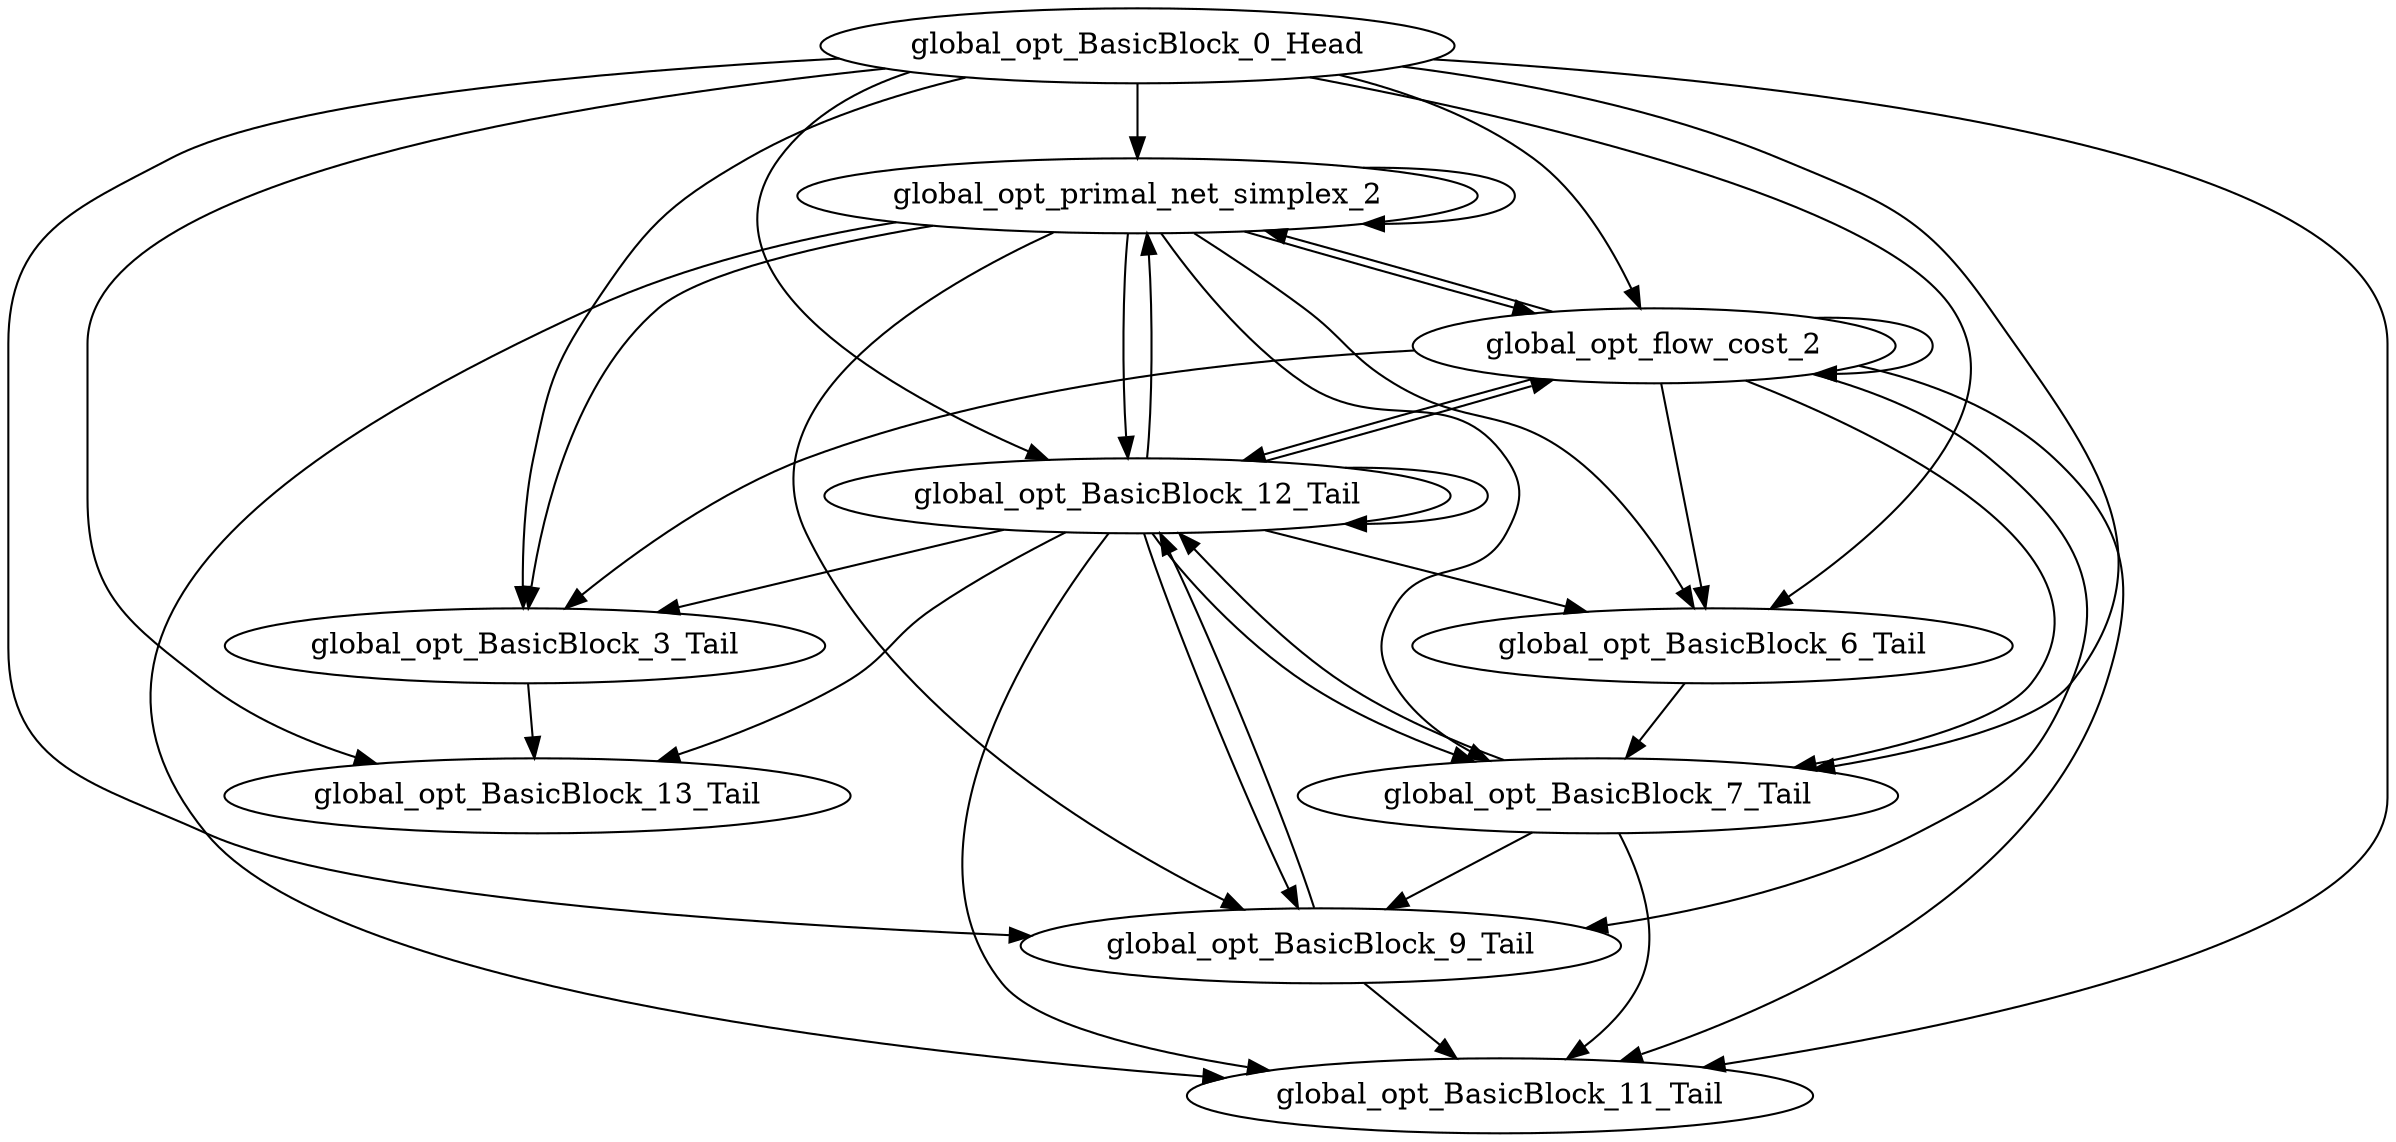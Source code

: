 digraph G {
    "global_opt_primal_net_simplex_2" -> "global_opt_primal_net_simplex_2"
    "global_opt_primal_net_simplex_2" -> "global_opt_flow_cost_2"
    "global_opt_primal_net_simplex_2" -> "global_opt_BasicBlock_3_Tail"
    "global_opt_primal_net_simplex_2" -> "global_opt_BasicBlock_6_Tail"
    "global_opt_primal_net_simplex_2" -> "global_opt_BasicBlock_7_Tail"
    "global_opt_primal_net_simplex_2" -> "global_opt_BasicBlock_9_Tail"
    "global_opt_primal_net_simplex_2" -> "global_opt_BasicBlock_11_Tail"
    "global_opt_primal_net_simplex_2" -> "global_opt_BasicBlock_12_Tail"
    "global_opt_flow_cost_2" -> "global_opt_primal_net_simplex_2"
    "global_opt_flow_cost_2" -> "global_opt_flow_cost_2"
    "global_opt_flow_cost_2" -> "global_opt_BasicBlock_3_Tail"
    "global_opt_flow_cost_2" -> "global_opt_BasicBlock_6_Tail"
    "global_opt_flow_cost_2" -> "global_opt_BasicBlock_7_Tail"
    "global_opt_flow_cost_2" -> "global_opt_BasicBlock_9_Tail"
    "global_opt_flow_cost_2" -> "global_opt_BasicBlock_11_Tail"
    "global_opt_flow_cost_2" -> "global_opt_BasicBlock_12_Tail"
    "global_opt_BasicBlock_3_Tail" -> "global_opt_BasicBlock_13_Tail"
    "global_opt_BasicBlock_6_Tail" -> "global_opt_BasicBlock_7_Tail"
    "global_opt_BasicBlock_0_Head" -> "global_opt_primal_net_simplex_2"
    "global_opt_BasicBlock_0_Head" -> "global_opt_flow_cost_2"
    "global_opt_BasicBlock_0_Head" -> "global_opt_BasicBlock_3_Tail"
    "global_opt_BasicBlock_0_Head" -> "global_opt_BasicBlock_6_Tail"
    "global_opt_BasicBlock_0_Head" -> "global_opt_BasicBlock_7_Tail"
    "global_opt_BasicBlock_0_Head" -> "global_opt_BasicBlock_9_Tail"
    "global_opt_BasicBlock_0_Head" -> "global_opt_BasicBlock_11_Tail"
    "global_opt_BasicBlock_0_Head" -> "global_opt_BasicBlock_12_Tail"
    "global_opt_BasicBlock_0_Head" -> "global_opt_BasicBlock_13_Tail"
    "global_opt_BasicBlock_7_Tail" -> "global_opt_BasicBlock_9_Tail"
    "global_opt_BasicBlock_7_Tail" -> "global_opt_BasicBlock_11_Tail"
    "global_opt_BasicBlock_7_Tail" -> "global_opt_BasicBlock_12_Tail"
    "global_opt_BasicBlock_9_Tail" -> "global_opt_BasicBlock_11_Tail"
    "global_opt_BasicBlock_9_Tail" -> "global_opt_BasicBlock_12_Tail"
    "global_opt_BasicBlock_12_Tail" -> "global_opt_primal_net_simplex_2"
    "global_opt_BasicBlock_12_Tail" -> "global_opt_flow_cost_2"
    "global_opt_BasicBlock_12_Tail" -> "global_opt_BasicBlock_3_Tail"
    "global_opt_BasicBlock_12_Tail" -> "global_opt_BasicBlock_6_Tail"
    "global_opt_BasicBlock_12_Tail" -> "global_opt_BasicBlock_7_Tail"
    "global_opt_BasicBlock_12_Tail" -> "global_opt_BasicBlock_9_Tail"
    "global_opt_BasicBlock_12_Tail" -> "global_opt_BasicBlock_11_Tail"
    "global_opt_BasicBlock_12_Tail" -> "global_opt_BasicBlock_12_Tail"
    "global_opt_BasicBlock_12_Tail" -> "global_opt_BasicBlock_13_Tail"
}
